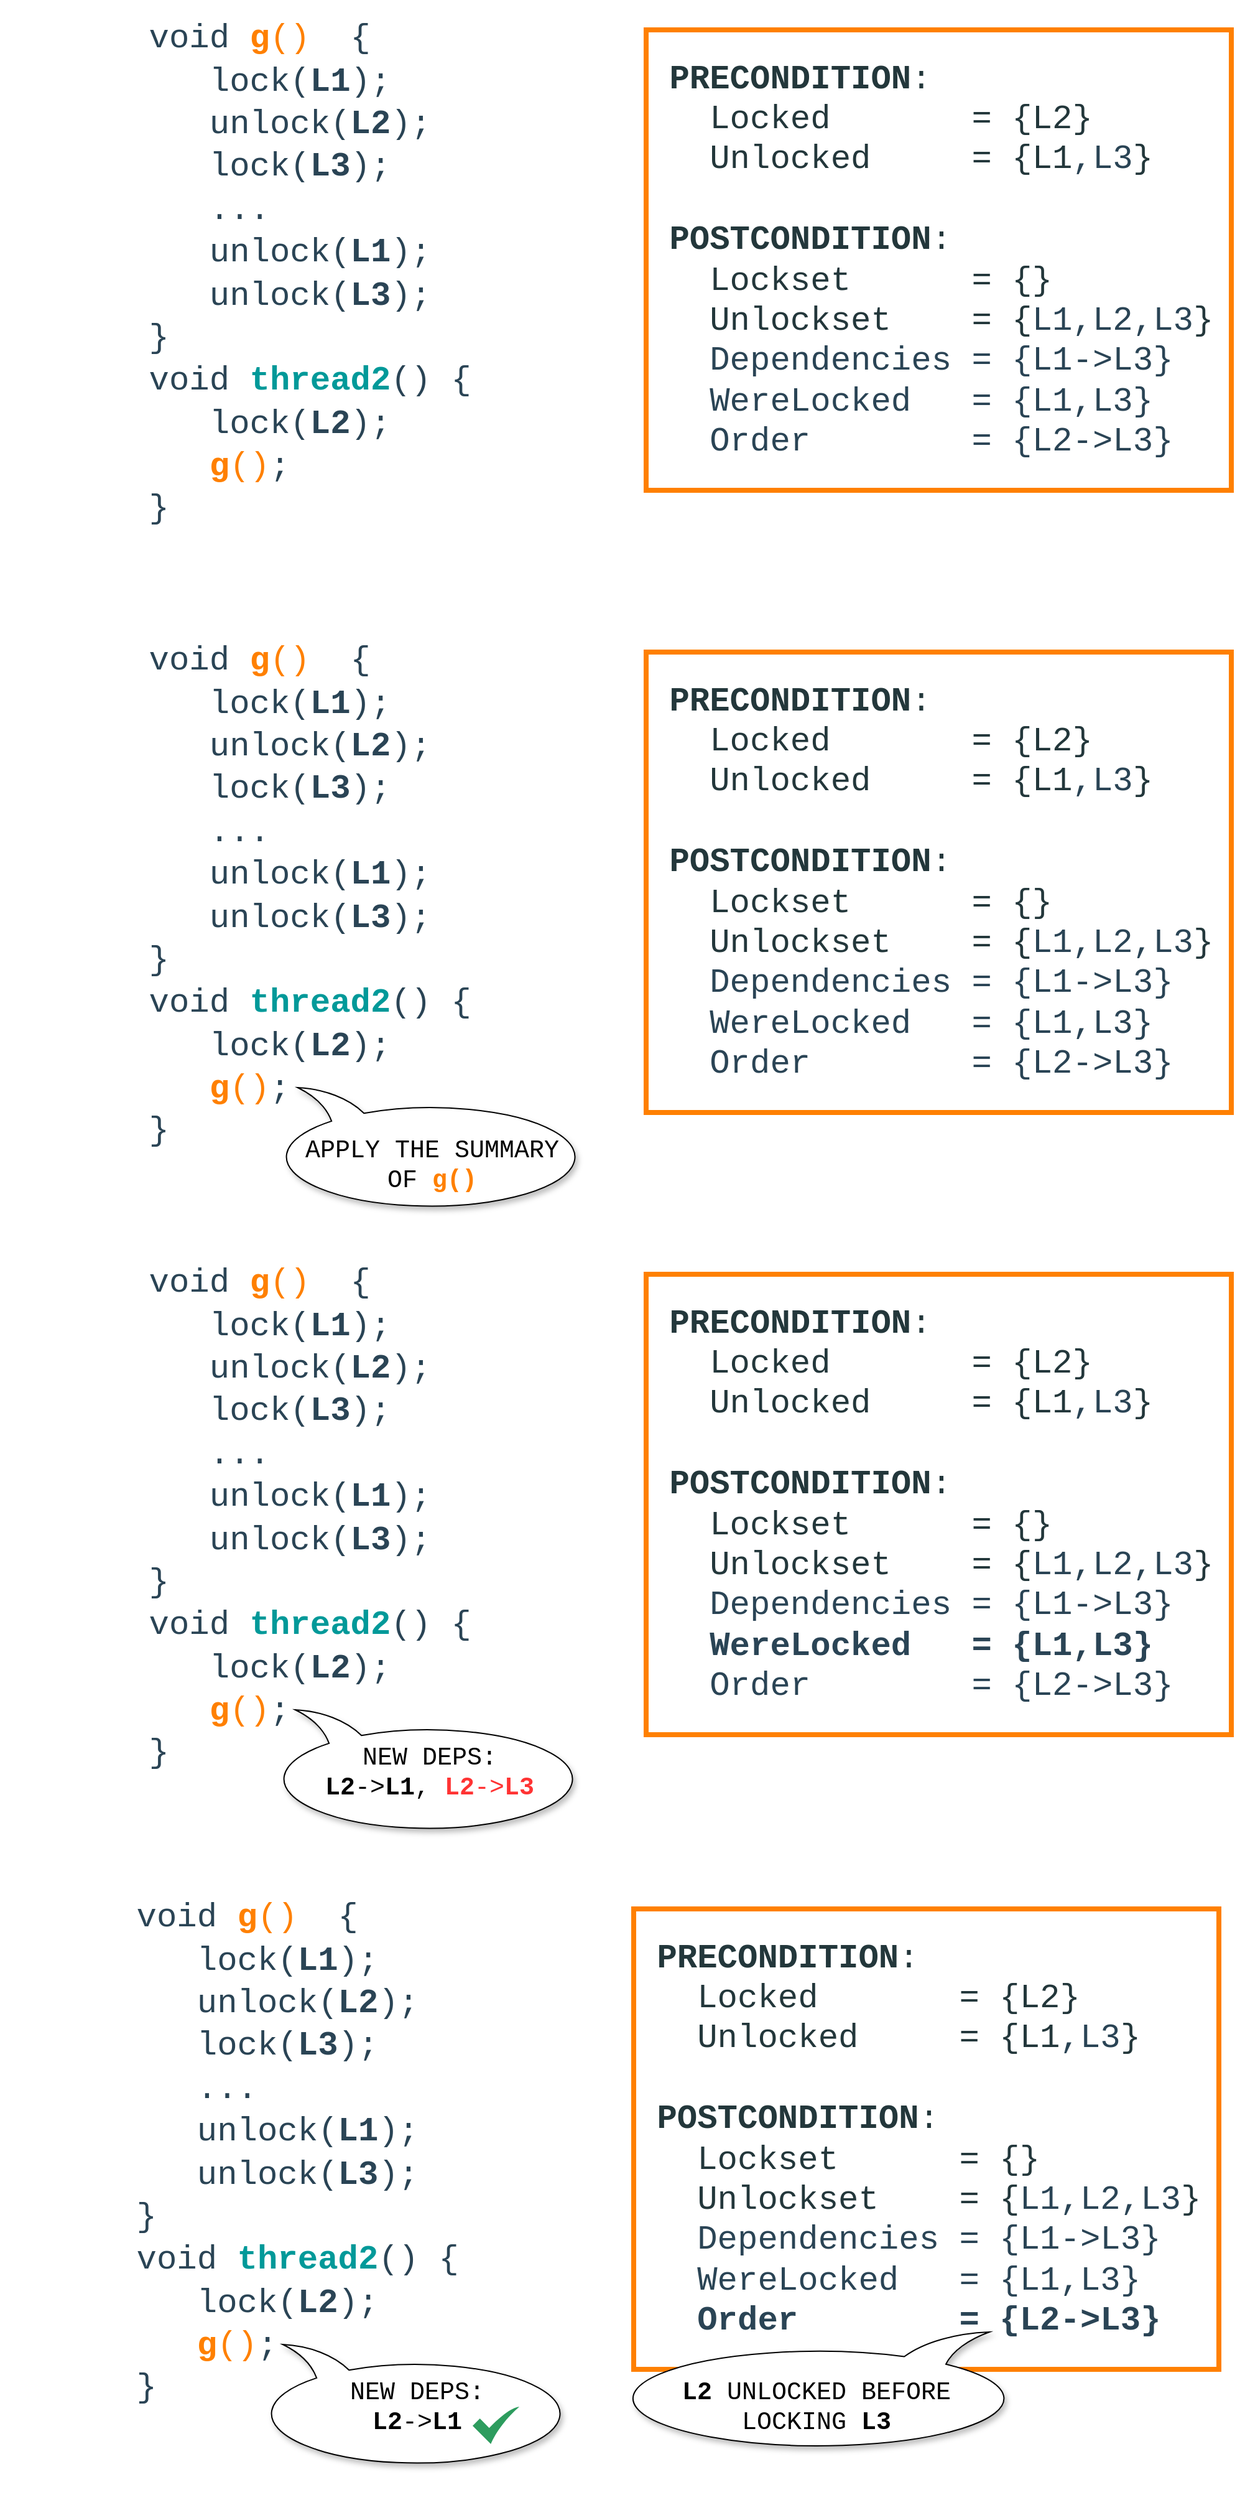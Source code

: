 <mxfile version="13.0.3" type="device" pages="2"><diagram id="2nriDscpzu6Kbw3YHhSp" name="Page-1"><mxGraphModel dx="-77" dy="-883" grid="1" gridSize="10" guides="1" tooltips="1" connect="1" arrows="1" fold="1" page="1" pageScale="1" pageWidth="1169" pageHeight="827" math="0" shadow="0"><root><mxCell id="0"/><mxCell id="1" parent="0"/><mxCell id="FksEBIwwqME8UgoBN9FU-1" value="" style="group" parent="1" vertex="1" connectable="0"><mxGeometry x="1210" y="1670" width="990" height="484" as="geometry"/></mxCell><mxCell id="FksEBIwwqME8UgoBN9FU-2" value="" style="rounded=0;whiteSpace=wrap;html=1;fillColor=#ffffff;strokeColor=none;" parent="FksEBIwwqME8UgoBN9FU-1" vertex="1"><mxGeometry width="990" height="484" as="geometry"/></mxCell><mxCell id="FksEBIwwqME8UgoBN9FU-3" value="&lt;p style=&quot;line-height: 250%&quot;&gt;&lt;/p&gt;&lt;div style=&quot;text-align: left ; font-size: 27px&quot;&gt;&lt;font face=&quot;Courier New&quot;&gt;&lt;font color=&quot;#2a4455&quot;&gt;void &lt;/font&gt;&lt;font color=&quot;#ff8000&quot;&gt;&lt;b&gt;g&lt;/b&gt;()&lt;/font&gt;&lt;font color=&quot;#2a4455&quot;&gt;&amp;nbsp;&amp;nbsp;&lt;/font&gt;&lt;span style=&quot;color: rgb(42 , 68 , 85)&quot;&gt;{&lt;/span&gt;&lt;/font&gt;&lt;/div&gt;&lt;div style=&quot;text-align: left ; font-size: 27px&quot;&gt;&lt;font face=&quot;Courier New&quot; color=&quot;#2a4455&quot;&gt;&amp;nbsp; &amp;nbsp;lock(&lt;b&gt;L1&lt;/b&gt;);&lt;/font&gt;&lt;/div&gt;&lt;div style=&quot;text-align: left ; font-size: 27px&quot;&gt;&lt;span style=&quot;font-family: &amp;#34;courier new&amp;#34;&quot;&gt;&lt;font color=&quot;#2a4455&quot;&gt;&amp;nbsp; &amp;nbsp;unlock(&lt;b&gt;L2&lt;/b&gt;);&lt;/font&gt;&lt;/span&gt;&lt;/div&gt;&lt;div style=&quot;text-align: left ; font-size: 27px&quot;&gt;&lt;span style=&quot;font-family: &amp;#34;courier new&amp;#34;&quot;&gt;&lt;font color=&quot;#2a4455&quot;&gt;&amp;nbsp; &amp;nbsp;lock(&lt;b&gt;L3&lt;/b&gt;);&lt;/font&gt;&lt;/span&gt;&lt;/div&gt;&lt;div style=&quot;text-align: left ; font-size: 27px&quot;&gt;&lt;span style=&quot;font-family: &amp;#34;courier new&amp;#34;&quot;&gt;&lt;font color=&quot;#2a4455&quot;&gt;&amp;nbsp; &amp;nbsp;...&lt;/font&gt;&lt;/span&gt;&lt;/div&gt;&lt;div style=&quot;text-align: left ; font-size: 27px&quot;&gt;&lt;span style=&quot;font-family: &amp;#34;courier new&amp;#34;&quot;&gt;&lt;font color=&quot;#2a4455&quot;&gt;&amp;nbsp; &amp;nbsp;unlock(&lt;b&gt;L1&lt;/b&gt;);&lt;/font&gt;&lt;/span&gt;&lt;/div&gt;&lt;div style=&quot;text-align: left ; font-size: 27px&quot;&gt;&lt;span style=&quot;font-family: &amp;#34;courier new&amp;#34;&quot;&gt;&lt;font color=&quot;#2a4455&quot;&gt;&amp;nbsp; &amp;nbsp;unlock(&lt;b&gt;L3&lt;/b&gt;);&amp;nbsp;&lt;/font&gt;&lt;/span&gt;&lt;/div&gt;&lt;div style=&quot;text-align: left ; font-size: 27px&quot;&gt;&lt;span&gt;&lt;font face=&quot;Courier New&quot; color=&quot;#2a4455&quot;&gt;}&amp;nbsp;&lt;/font&gt;&lt;/span&gt;&lt;/div&gt;&lt;div style=&quot;text-align: left ; font-size: 27px&quot;&gt;&lt;font face=&quot;Courier New&quot;&gt;&lt;font color=&quot;#2a4455&quot;&gt;void &lt;/font&gt;&lt;b&gt;&lt;font color=&quot;#019999&quot;&gt;thread2&lt;/font&gt;&lt;/b&gt;&lt;font color=&quot;#2a4455&quot;&gt;() {&lt;/font&gt;&lt;/font&gt;&lt;span style=&quot;color: rgb(42 , 68 , 85) ; font-family: &amp;#34;courier new&amp;#34;&quot;&gt;&amp;nbsp;&lt;/span&gt;&lt;/div&gt;&lt;div style=&quot;text-align: left ; font-size: 27px&quot;&gt;&lt;font color=&quot;#2a4455&quot;&gt;&lt;font face=&quot;Courier New&quot;&gt;&amp;nbsp; &amp;nbsp;lock(&lt;b&gt;L2&lt;/b&gt;);&lt;/font&gt;&lt;span style=&quot;font-family: &amp;#34;courier new&amp;#34;&quot;&gt;&amp;nbsp;&lt;/span&gt;&lt;/font&gt;&lt;/div&gt;&lt;div style=&quot;text-align: left ; font-size: 27px&quot;&gt;&lt;span style=&quot;font-family: &amp;#34;courier new&amp;#34;&quot;&gt;&lt;font color=&quot;#2a4455&quot;&gt;&amp;nbsp; &amp;nbsp;&lt;/font&gt;&lt;font color=&quot;#ff8000&quot;&gt;&lt;b&gt;g&lt;/b&gt;()&lt;/font&gt;&lt;font color=&quot;#2a4455&quot;&gt;;&amp;nbsp;&lt;/font&gt;&lt;/span&gt;&lt;/div&gt;&lt;div style=&quot;text-align: left ; font-size: 27px&quot;&gt;&lt;span&gt;&lt;font face=&quot;Courier New&quot; color=&quot;#2a4455&quot;&gt;}&lt;/font&gt;&lt;/span&gt;&lt;/div&gt;&lt;p&gt;&lt;/p&gt;" style="rounded=1;whiteSpace=wrap;html=1;arcSize=6;fillColor=none;strokeColor=none;" parent="FksEBIwwqME8UgoBN9FU-1" vertex="1"><mxGeometry y="116.5" width="495" height="177" as="geometry"/></mxCell><mxCell id="FksEBIwwqME8UgoBN9FU-4" value="&lt;font&gt;&lt;font style=&quot;font-size: 27px&quot; face=&quot;Courier New&quot;&gt;&lt;b style=&quot;color: rgb(35 , 55 , 59)&quot;&gt;&amp;nbsp;PRECONDITION&lt;/b&gt;&lt;font color=&quot;#23373b&quot;&gt;:&lt;/font&gt;&lt;br&gt;&lt;font color=&quot;#23373b&quot;&gt;&amp;nbsp; &amp;nbsp;Locked&amp;nbsp; &amp;nbsp; &amp;nbsp; &amp;nbsp;= {L2}&lt;/font&gt;&lt;br&gt;&lt;font color=&quot;#23373b&quot;&gt;&amp;nbsp; &amp;nbsp;Unlocked&amp;nbsp; &amp;nbsp; &amp;nbsp;= {L1&lt;/font&gt;&lt;font color=&quot;#2a4455&quot;&gt;,L3&lt;/font&gt;&lt;font color=&quot;#23373b&quot;&gt;}&lt;/font&gt;&lt;br&gt;&lt;br&gt;&lt;b style=&quot;color: rgb(35 , 55 , 59)&quot;&gt;&amp;nbsp;POSTCONDITION&lt;/b&gt;&lt;font color=&quot;#23373b&quot;&gt;:&lt;/font&gt;&lt;br&gt;&lt;font color=&quot;#23373b&quot;&gt;&amp;nbsp; &amp;nbsp;Lockset&amp;nbsp; &amp;nbsp; &amp;nbsp; = {&lt;/font&gt;&lt;/font&gt;&lt;font style=&quot;font-size: 27px&quot; face=&quot;Courier New&quot;&gt;&lt;font color=&quot;#23373b&quot;&gt;}&amp;nbsp;&lt;/font&gt;&lt;br&gt;&lt;font color=&quot;#23373b&quot;&gt;&amp;nbsp; &amp;nbsp;Unlockset&amp;nbsp; &amp;nbsp;&amp;nbsp;&lt;/font&gt;&lt;/font&gt;&lt;font style=&quot;font-size: 27px&quot; face=&quot;Courier New&quot;&gt;&lt;font color=&quot;#23373b&quot;&gt;= {&lt;/font&gt;&lt;/font&gt;&lt;span style=&quot;font-size: 27px ; font-family: &amp;#34;courier new&amp;#34;&quot;&gt;&lt;font color=&quot;#2a4455&quot;&gt;L1,L2,L3&lt;/font&gt;&lt;/span&gt;&lt;font face=&quot;Courier New&quot;&gt;&lt;font style=&quot;font-size: 27px&quot; color=&quot;#23373b&quot;&gt;}&lt;br&gt;&lt;/font&gt;&lt;/font&gt;&lt;font face=&quot;Courier New&quot;&gt;&lt;font color=&quot;#23373b&quot; style=&quot;font-size: 27px&quot;&gt;&amp;nbsp; &amp;nbsp;&lt;/font&gt;&lt;font color=&quot;#2a4455&quot;&gt;&lt;font style=&quot;font-size: 27px&quot;&gt;Dependencies&amp;nbsp;&lt;/font&gt;&lt;font style=&quot;font-size: 27px&quot;&gt;=&amp;nbsp;&lt;/font&gt;&lt;span style=&quot;font-size: 27px&quot;&gt;{L1-&amp;gt;&lt;/span&gt;&lt;span style=&quot;font-size: 27px&quot;&gt;L3}&lt;/span&gt;&lt;/font&gt;&lt;/font&gt;&lt;font color=&quot;#23373b&quot; face=&quot;Courier New&quot; style=&quot;font-size: 27px&quot;&gt;&amp;nbsp;&lt;/font&gt;&lt;font face=&quot;Courier New&quot;&gt;&lt;font style=&quot;font-size: 27px&quot; color=&quot;#23373b&quot;&gt;&lt;br&gt;&amp;nbsp; &amp;nbsp;&lt;/font&gt;&lt;font style=&quot;font-size: 27px&quot; color=&quot;#2a4455&quot;&gt;WereLocked&amp;nbsp; &amp;nbsp;= {L1,L3}&lt;br&gt;&amp;nbsp; &amp;nbsp;Order&amp;nbsp; &amp;nbsp; &amp;nbsp; &amp;nbsp; = {L2-&amp;gt;L3}&amp;nbsp;&lt;/font&gt;&lt;br&gt;&lt;/font&gt;&lt;/font&gt;" style="rounded=0;whiteSpace=wrap;html=1;strokeColor=#FF8000;fillColor=none;align=left;strokeWidth=4;" parent="FksEBIwwqME8UgoBN9FU-1" vertex="1"><mxGeometry x="509.5" y="10" width="470.5" height="370" as="geometry"/></mxCell><mxCell id="FksEBIwwqME8UgoBN9FU-5" value="" style="shape=image;html=1;verticalAlign=top;verticalLabelPosition=bottom;labelBackgroundColor=#ffffff;imageAspect=0;aspect=fixed;image=https://cdn3.iconfinder.com/data/icons/flat-actions-icons-9/512/Tick_Mark-128.png;strokeColor=#000000;fillColor=#ffffff;" parent="1" vertex="1"><mxGeometry x="1488" y="3563" width="42" height="42" as="geometry"/></mxCell><mxCell id="FksEBIwwqME8UgoBN9FU-6" value="" style="group" parent="1" vertex="1" connectable="0"><mxGeometry x="1210" y="2170" width="990" height="484" as="geometry"/></mxCell><mxCell id="FksEBIwwqME8UgoBN9FU-7" value="" style="group" parent="FksEBIwwqME8UgoBN9FU-6" vertex="1" connectable="0"><mxGeometry width="990" height="484" as="geometry"/></mxCell><mxCell id="FksEBIwwqME8UgoBN9FU-8" value="" style="rounded=0;whiteSpace=wrap;html=1;fillColor=#ffffff;strokeColor=none;" parent="FksEBIwwqME8UgoBN9FU-7" vertex="1"><mxGeometry width="990" height="484" as="geometry"/></mxCell><mxCell id="FksEBIwwqME8UgoBN9FU-9" value="&lt;p style=&quot;line-height: 250%&quot;&gt;&lt;/p&gt;&lt;div style=&quot;text-align: left ; font-size: 27px&quot;&gt;&lt;font face=&quot;Courier New&quot;&gt;&lt;font color=&quot;#2a4455&quot;&gt;void &lt;/font&gt;&lt;font color=&quot;#ff8000&quot;&gt;&lt;b&gt;g&lt;/b&gt;()&lt;/font&gt;&lt;font color=&quot;#2a4455&quot;&gt;&amp;nbsp;&amp;nbsp;&lt;/font&gt;&lt;span style=&quot;color: rgb(42 , 68 , 85)&quot;&gt;{&lt;/span&gt;&lt;/font&gt;&lt;/div&gt;&lt;div style=&quot;text-align: left ; font-size: 27px&quot;&gt;&lt;font face=&quot;Courier New&quot; color=&quot;#2a4455&quot;&gt;&amp;nbsp; &amp;nbsp;lock(&lt;b&gt;L1&lt;/b&gt;);&lt;/font&gt;&lt;/div&gt;&lt;div style=&quot;text-align: left ; font-size: 27px&quot;&gt;&lt;span style=&quot;font-family: &amp;#34;courier new&amp;#34;&quot;&gt;&lt;font color=&quot;#2a4455&quot;&gt;&amp;nbsp; &amp;nbsp;unlock(&lt;b&gt;L2&lt;/b&gt;);&lt;/font&gt;&lt;/span&gt;&lt;/div&gt;&lt;div style=&quot;text-align: left ; font-size: 27px&quot;&gt;&lt;span style=&quot;font-family: &amp;#34;courier new&amp;#34;&quot;&gt;&lt;font color=&quot;#2a4455&quot;&gt;&amp;nbsp; &amp;nbsp;lock(&lt;b&gt;L3&lt;/b&gt;);&lt;/font&gt;&lt;/span&gt;&lt;/div&gt;&lt;div style=&quot;text-align: left ; font-size: 27px&quot;&gt;&lt;span style=&quot;font-family: &amp;#34;courier new&amp;#34;&quot;&gt;&lt;font color=&quot;#2a4455&quot;&gt;&amp;nbsp; &amp;nbsp;...&lt;/font&gt;&lt;/span&gt;&lt;/div&gt;&lt;div style=&quot;text-align: left ; font-size: 27px&quot;&gt;&lt;span style=&quot;font-family: &amp;#34;courier new&amp;#34;&quot;&gt;&lt;font color=&quot;#2a4455&quot;&gt;&amp;nbsp; &amp;nbsp;unlock(&lt;b&gt;L1&lt;/b&gt;);&lt;/font&gt;&lt;/span&gt;&lt;/div&gt;&lt;div style=&quot;text-align: left ; font-size: 27px&quot;&gt;&lt;span style=&quot;font-family: &amp;#34;courier new&amp;#34;&quot;&gt;&lt;font color=&quot;#2a4455&quot;&gt;&amp;nbsp; &amp;nbsp;unlock(&lt;b&gt;L3&lt;/b&gt;);&amp;nbsp;&lt;/font&gt;&lt;/span&gt;&lt;/div&gt;&lt;div style=&quot;text-align: left ; font-size: 27px&quot;&gt;&lt;span&gt;&lt;font face=&quot;Courier New&quot; color=&quot;#2a4455&quot;&gt;}&amp;nbsp;&lt;/font&gt;&lt;/span&gt;&lt;/div&gt;&lt;div style=&quot;text-align: left ; font-size: 27px&quot;&gt;&lt;font face=&quot;Courier New&quot;&gt;&lt;font color=&quot;#2a4455&quot;&gt;void &lt;/font&gt;&lt;b&gt;&lt;font color=&quot;#019999&quot;&gt;thread2&lt;/font&gt;&lt;/b&gt;&lt;font color=&quot;#2a4455&quot;&gt;() {&lt;/font&gt;&lt;/font&gt;&lt;span style=&quot;color: rgb(42 , 68 , 85) ; font-family: &amp;#34;courier new&amp;#34;&quot;&gt;&amp;nbsp;&lt;/span&gt;&lt;/div&gt;&lt;div style=&quot;text-align: left ; font-size: 27px&quot;&gt;&lt;font color=&quot;#2a4455&quot;&gt;&lt;font face=&quot;Courier New&quot;&gt;&amp;nbsp; &amp;nbsp;lock(&lt;b&gt;L2&lt;/b&gt;);&lt;/font&gt;&lt;span style=&quot;font-family: &amp;#34;courier new&amp;#34;&quot;&gt;&amp;nbsp;&lt;/span&gt;&lt;/font&gt;&lt;/div&gt;&lt;div style=&quot;text-align: left ; font-size: 27px&quot;&gt;&lt;span style=&quot;font-family: &amp;#34;courier new&amp;#34;&quot;&gt;&lt;font color=&quot;#2a4455&quot;&gt;&amp;nbsp; &amp;nbsp;&lt;/font&gt;&lt;font color=&quot;#ff8000&quot;&gt;&lt;b&gt;g&lt;/b&gt;()&lt;/font&gt;&lt;font color=&quot;#2a4455&quot;&gt;;&amp;nbsp;&lt;/font&gt;&lt;/span&gt;&lt;/div&gt;&lt;div style=&quot;text-align: left ; font-size: 27px&quot;&gt;&lt;span&gt;&lt;font face=&quot;Courier New&quot; color=&quot;#2a4455&quot;&gt;}&lt;/font&gt;&lt;/span&gt;&lt;/div&gt;&lt;p&gt;&lt;/p&gt;" style="rounded=1;whiteSpace=wrap;html=1;arcSize=6;fillColor=none;strokeColor=none;" parent="FksEBIwwqME8UgoBN9FU-7" vertex="1"><mxGeometry y="116.5" width="495" height="177" as="geometry"/></mxCell><mxCell id="FksEBIwwqME8UgoBN9FU-10" value="&lt;font&gt;&lt;font style=&quot;font-size: 27px&quot; face=&quot;Courier New&quot;&gt;&lt;b style=&quot;color: rgb(35 , 55 , 59)&quot;&gt;&amp;nbsp;PRECONDITION&lt;/b&gt;&lt;font color=&quot;#23373b&quot;&gt;:&lt;/font&gt;&lt;br&gt;&lt;font color=&quot;#23373b&quot;&gt;&amp;nbsp; &amp;nbsp;Locked&amp;nbsp; &amp;nbsp; &amp;nbsp; &amp;nbsp;= {L2}&lt;/font&gt;&lt;br&gt;&lt;font color=&quot;#23373b&quot;&gt;&amp;nbsp; &amp;nbsp;Unlocked&amp;nbsp; &amp;nbsp; &amp;nbsp;= {L1&lt;/font&gt;&lt;font color=&quot;#2a4455&quot;&gt;,L3&lt;/font&gt;&lt;font color=&quot;#23373b&quot;&gt;}&lt;/font&gt;&lt;br&gt;&lt;br&gt;&lt;b style=&quot;color: rgb(35 , 55 , 59)&quot;&gt;&amp;nbsp;POSTCONDITION&lt;/b&gt;&lt;font color=&quot;#23373b&quot;&gt;:&lt;/font&gt;&lt;br&gt;&lt;font color=&quot;#23373b&quot;&gt;&amp;nbsp; &amp;nbsp;Lockset&amp;nbsp; &amp;nbsp; &amp;nbsp; = {&lt;/font&gt;&lt;/font&gt;&lt;font style=&quot;font-size: 27px&quot; face=&quot;Courier New&quot;&gt;&lt;font color=&quot;#23373b&quot;&gt;}&amp;nbsp;&lt;/font&gt;&lt;br&gt;&lt;font color=&quot;#23373b&quot;&gt;&amp;nbsp; &amp;nbsp;Unlockset&amp;nbsp; &amp;nbsp;&amp;nbsp;&lt;/font&gt;&lt;/font&gt;&lt;font style=&quot;font-size: 27px&quot; face=&quot;Courier New&quot;&gt;&lt;font color=&quot;#23373b&quot;&gt;= {&lt;/font&gt;&lt;/font&gt;&lt;span style=&quot;font-size: 27px ; font-family: &amp;#34;courier new&amp;#34;&quot;&gt;&lt;font color=&quot;#2a4455&quot;&gt;L1,L2,L3&lt;/font&gt;&lt;/span&gt;&lt;font face=&quot;Courier New&quot;&gt;&lt;font style=&quot;font-size: 27px&quot; color=&quot;#23373b&quot;&gt;}&lt;br&gt;&lt;/font&gt;&lt;/font&gt;&lt;font face=&quot;Courier New&quot;&gt;&lt;font color=&quot;#23373b&quot; style=&quot;font-size: 27px&quot;&gt;&amp;nbsp; &amp;nbsp;&lt;/font&gt;&lt;font color=&quot;#2a4455&quot;&gt;&lt;font style=&quot;font-size: 27px&quot;&gt;Dependencies&amp;nbsp;&lt;/font&gt;&lt;font style=&quot;font-size: 27px&quot;&gt;=&amp;nbsp;&lt;/font&gt;&lt;span style=&quot;font-size: 27px&quot;&gt;{L1-&amp;gt;&lt;/span&gt;&lt;span style=&quot;font-size: 27px&quot;&gt;L3}&lt;/span&gt;&lt;/font&gt;&lt;/font&gt;&lt;font color=&quot;#23373b&quot; face=&quot;Courier New&quot; style=&quot;font-size: 27px&quot;&gt;&amp;nbsp;&lt;/font&gt;&lt;font face=&quot;Courier New&quot;&gt;&lt;font style=&quot;font-size: 27px&quot; color=&quot;#23373b&quot;&gt;&lt;br&gt;&amp;nbsp; &amp;nbsp;&lt;/font&gt;&lt;font style=&quot;font-size: 27px&quot; color=&quot;#2a4455&quot;&gt;WereLocked&amp;nbsp; &amp;nbsp;= {L1,L3}&lt;br&gt;&amp;nbsp; &amp;nbsp;Order&amp;nbsp; &amp;nbsp; &amp;nbsp; &amp;nbsp; = {L2-&amp;gt;L3}&amp;nbsp;&lt;/font&gt;&lt;br&gt;&lt;/font&gt;&lt;/font&gt;" style="rounded=0;whiteSpace=wrap;html=1;strokeColor=#FF8000;fillColor=none;align=left;strokeWidth=4;" parent="FksEBIwwqME8UgoBN9FU-7" vertex="1"><mxGeometry x="509.5" y="10" width="470.5" height="370" as="geometry"/></mxCell><mxCell id="FksEBIwwqME8UgoBN9FU-11" value="&lt;font face=&quot;Courier New&quot;&gt;&lt;span style=&quot;font-size: 20px&quot;&gt;&lt;br&gt;APPLY THE SUMMARY OF&amp;nbsp;&lt;b&gt;&lt;font color=&quot;#ff8000&quot;&gt;g()&lt;/font&gt;&lt;/b&gt;&lt;br&gt;&lt;/span&gt;&lt;/font&gt;" style="whiteSpace=wrap;html=1;shape=mxgraph.basic.oval_callout;rotation=0;flipH=0;flipV=1;align=center;verticalAlign=middle;shadow=1;" parent="FksEBIwwqME8UgoBN9FU-6" vertex="1"><mxGeometry x="208" y="360" width="259" height="100" as="geometry"/></mxCell><mxCell id="FksEBIwwqME8UgoBN9FU-12" value="" style="group" parent="1" vertex="1" connectable="0"><mxGeometry x="1210" y="2670" width="990" height="484" as="geometry"/></mxCell><mxCell id="FksEBIwwqME8UgoBN9FU-13" value="" style="group" parent="FksEBIwwqME8UgoBN9FU-12" vertex="1" connectable="0"><mxGeometry width="990" height="484" as="geometry"/></mxCell><mxCell id="FksEBIwwqME8UgoBN9FU-14" value="" style="rounded=0;whiteSpace=wrap;html=1;fillColor=#ffffff;strokeColor=none;" parent="FksEBIwwqME8UgoBN9FU-13" vertex="1"><mxGeometry width="990" height="484" as="geometry"/></mxCell><mxCell id="FksEBIwwqME8UgoBN9FU-15" value="&lt;p style=&quot;line-height: 250%&quot;&gt;&lt;/p&gt;&lt;div style=&quot;text-align: left ; font-size: 27px&quot;&gt;&lt;font face=&quot;Courier New&quot;&gt;&lt;font color=&quot;#2a4455&quot;&gt;void &lt;/font&gt;&lt;font color=&quot;#ff8000&quot;&gt;&lt;b&gt;g&lt;/b&gt;()&lt;/font&gt;&lt;font color=&quot;#2a4455&quot;&gt;&amp;nbsp;&amp;nbsp;&lt;/font&gt;&lt;span style=&quot;color: rgb(42 , 68 , 85)&quot;&gt;{&lt;/span&gt;&lt;/font&gt;&lt;/div&gt;&lt;div style=&quot;text-align: left ; font-size: 27px&quot;&gt;&lt;font face=&quot;Courier New&quot; color=&quot;#2a4455&quot;&gt;&amp;nbsp; &amp;nbsp;lock(&lt;b&gt;L1&lt;/b&gt;);&lt;/font&gt;&lt;/div&gt;&lt;div style=&quot;text-align: left ; font-size: 27px&quot;&gt;&lt;span style=&quot;font-family: &amp;#34;courier new&amp;#34;&quot;&gt;&lt;font color=&quot;#2a4455&quot;&gt;&amp;nbsp; &amp;nbsp;unlock(&lt;b&gt;L2&lt;/b&gt;);&lt;/font&gt;&lt;/span&gt;&lt;/div&gt;&lt;div style=&quot;text-align: left ; font-size: 27px&quot;&gt;&lt;span style=&quot;font-family: &amp;#34;courier new&amp;#34;&quot;&gt;&lt;font color=&quot;#2a4455&quot;&gt;&amp;nbsp; &amp;nbsp;lock(&lt;b&gt;L3&lt;/b&gt;);&lt;/font&gt;&lt;/span&gt;&lt;/div&gt;&lt;div style=&quot;text-align: left ; font-size: 27px&quot;&gt;&lt;span style=&quot;font-family: &amp;#34;courier new&amp;#34;&quot;&gt;&lt;font color=&quot;#2a4455&quot;&gt;&amp;nbsp; &amp;nbsp;...&lt;/font&gt;&lt;/span&gt;&lt;/div&gt;&lt;div style=&quot;text-align: left ; font-size: 27px&quot;&gt;&lt;span style=&quot;font-family: &amp;#34;courier new&amp;#34;&quot;&gt;&lt;font color=&quot;#2a4455&quot;&gt;&amp;nbsp; &amp;nbsp;unlock(&lt;b&gt;L1&lt;/b&gt;);&lt;/font&gt;&lt;/span&gt;&lt;/div&gt;&lt;div style=&quot;text-align: left ; font-size: 27px&quot;&gt;&lt;span style=&quot;font-family: &amp;#34;courier new&amp;#34;&quot;&gt;&lt;font color=&quot;#2a4455&quot;&gt;&amp;nbsp; &amp;nbsp;unlock(&lt;b&gt;L3&lt;/b&gt;);&amp;nbsp;&lt;/font&gt;&lt;/span&gt;&lt;/div&gt;&lt;div style=&quot;text-align: left ; font-size: 27px&quot;&gt;&lt;span&gt;&lt;font face=&quot;Courier New&quot; color=&quot;#2a4455&quot;&gt;}&amp;nbsp;&lt;/font&gt;&lt;/span&gt;&lt;/div&gt;&lt;div style=&quot;text-align: left ; font-size: 27px&quot;&gt;&lt;font face=&quot;Courier New&quot;&gt;&lt;font color=&quot;#2a4455&quot;&gt;void &lt;/font&gt;&lt;b&gt;&lt;font color=&quot;#019999&quot;&gt;thread2&lt;/font&gt;&lt;/b&gt;&lt;font color=&quot;#2a4455&quot;&gt;() {&lt;/font&gt;&lt;/font&gt;&lt;span style=&quot;color: rgb(42 , 68 , 85) ; font-family: &amp;#34;courier new&amp;#34;&quot;&gt;&amp;nbsp;&lt;/span&gt;&lt;/div&gt;&lt;div style=&quot;text-align: left ; font-size: 27px&quot;&gt;&lt;font color=&quot;#2a4455&quot;&gt;&lt;font face=&quot;Courier New&quot;&gt;&amp;nbsp; &amp;nbsp;lock(&lt;b&gt;L2&lt;/b&gt;);&lt;/font&gt;&lt;span style=&quot;font-family: &amp;#34;courier new&amp;#34;&quot;&gt;&amp;nbsp;&lt;/span&gt;&lt;/font&gt;&lt;/div&gt;&lt;div style=&quot;text-align: left ; font-size: 27px&quot;&gt;&lt;span style=&quot;font-family: &amp;#34;courier new&amp;#34;&quot;&gt;&lt;font color=&quot;#2a4455&quot;&gt;&amp;nbsp; &amp;nbsp;&lt;/font&gt;&lt;font color=&quot;#ff8000&quot;&gt;&lt;b&gt;g&lt;/b&gt;()&lt;/font&gt;&lt;font color=&quot;#2a4455&quot;&gt;;&amp;nbsp;&lt;/font&gt;&lt;/span&gt;&lt;/div&gt;&lt;div style=&quot;text-align: left ; font-size: 27px&quot;&gt;&lt;span&gt;&lt;font face=&quot;Courier New&quot; color=&quot;#2a4455&quot;&gt;}&lt;/font&gt;&lt;/span&gt;&lt;/div&gt;&lt;p&gt;&lt;/p&gt;" style="rounded=1;whiteSpace=wrap;html=1;arcSize=6;fillColor=none;strokeColor=none;" parent="FksEBIwwqME8UgoBN9FU-13" vertex="1"><mxGeometry y="116.5" width="495" height="177" as="geometry"/></mxCell><mxCell id="FksEBIwwqME8UgoBN9FU-16" value="&lt;font&gt;&lt;font style=&quot;font-size: 27px&quot; face=&quot;Courier New&quot;&gt;&lt;b style=&quot;color: rgb(35 , 55 , 59)&quot;&gt;&amp;nbsp;PRECONDITION&lt;/b&gt;&lt;font color=&quot;#23373b&quot;&gt;:&lt;/font&gt;&lt;br&gt;&lt;font color=&quot;#23373b&quot;&gt;&amp;nbsp; &amp;nbsp;Locked&amp;nbsp; &amp;nbsp; &amp;nbsp; &amp;nbsp;= {L2}&lt;/font&gt;&lt;br&gt;&lt;font color=&quot;#23373b&quot;&gt;&amp;nbsp; &amp;nbsp;Unlocked&amp;nbsp; &amp;nbsp; &amp;nbsp;= {L1&lt;/font&gt;&lt;font color=&quot;#2a4455&quot;&gt;,L3&lt;/font&gt;&lt;font color=&quot;#23373b&quot;&gt;}&lt;/font&gt;&lt;br&gt;&lt;br&gt;&lt;b style=&quot;color: rgb(35 , 55 , 59)&quot;&gt;&amp;nbsp;POSTCONDITION&lt;/b&gt;&lt;font color=&quot;#23373b&quot;&gt;:&lt;/font&gt;&lt;br&gt;&lt;font color=&quot;#23373b&quot;&gt;&amp;nbsp; &amp;nbsp;Lockset&amp;nbsp; &amp;nbsp; &amp;nbsp; = {&lt;/font&gt;&lt;/font&gt;&lt;font style=&quot;font-size: 27px&quot; face=&quot;Courier New&quot;&gt;&lt;font color=&quot;#23373b&quot;&gt;}&amp;nbsp;&lt;/font&gt;&lt;br&gt;&lt;font color=&quot;#23373b&quot;&gt;&amp;nbsp; &amp;nbsp;Unlockset&amp;nbsp; &amp;nbsp;&amp;nbsp;&lt;/font&gt;&lt;/font&gt;&lt;font style=&quot;font-size: 27px&quot; face=&quot;Courier New&quot;&gt;&lt;font color=&quot;#23373b&quot;&gt;= {&lt;/font&gt;&lt;/font&gt;&lt;span style=&quot;font-size: 27px ; font-family: &amp;#34;courier new&amp;#34;&quot;&gt;&lt;font color=&quot;#2a4455&quot;&gt;L1,L2,L3&lt;/font&gt;&lt;/span&gt;&lt;font face=&quot;Courier New&quot;&gt;&lt;font style=&quot;font-size: 27px&quot; color=&quot;#23373b&quot;&gt;}&lt;br&gt;&lt;/font&gt;&lt;/font&gt;&lt;font face=&quot;Courier New&quot;&gt;&lt;font color=&quot;#23373b&quot; style=&quot;font-size: 27px&quot;&gt;&amp;nbsp; &amp;nbsp;&lt;/font&gt;&lt;font color=&quot;#2a4455&quot;&gt;&lt;font style=&quot;font-size: 27px&quot;&gt;Dependencies&amp;nbsp;&lt;/font&gt;&lt;font style=&quot;font-size: 27px&quot;&gt;=&amp;nbsp;&lt;/font&gt;&lt;span style=&quot;font-size: 27px&quot;&gt;{L1-&amp;gt;&lt;/span&gt;&lt;span style=&quot;font-size: 27px&quot;&gt;L3}&lt;/span&gt;&lt;/font&gt;&lt;/font&gt;&lt;font color=&quot;#23373b&quot; face=&quot;Courier New&quot; style=&quot;font-size: 27px&quot;&gt;&amp;nbsp;&lt;/font&gt;&lt;font face=&quot;Courier New&quot;&gt;&lt;font style=&quot;font-size: 27px&quot; color=&quot;#23373b&quot;&gt;&lt;br&gt;&amp;nbsp; &amp;nbsp;&lt;/font&gt;&lt;font style=&quot;font-size: 27px&quot; color=&quot;#2a4455&quot;&gt;&lt;b&gt;WereLocked&amp;nbsp; &amp;nbsp;= {L1,L3}&lt;/b&gt;&lt;br&gt;&amp;nbsp; &amp;nbsp;Order&amp;nbsp; &amp;nbsp; &amp;nbsp; &amp;nbsp; = {L2-&amp;gt;L3}&amp;nbsp;&lt;/font&gt;&lt;br&gt;&lt;/font&gt;&lt;/font&gt;" style="rounded=0;whiteSpace=wrap;html=1;strokeColor=#FF8000;fillColor=none;align=left;strokeWidth=4;" parent="FksEBIwwqME8UgoBN9FU-13" vertex="1"><mxGeometry x="509.5" y="10" width="470.5" height="370" as="geometry"/></mxCell><mxCell id="FksEBIwwqME8UgoBN9FU-17" value="&lt;font face=&quot;Courier New&quot;&gt;&lt;span style=&quot;font-size: 20px&quot;&gt;NEW DEPS:&lt;br&gt;&lt;b&gt;L2&lt;/b&gt;-&amp;gt;&lt;b&gt;L1&lt;/b&gt;, &lt;b&gt;&lt;font color=&quot;#ff3333&quot;&gt;L2&lt;/font&gt;&lt;/b&gt;&lt;font color=&quot;#ff3333&quot;&gt;-&amp;gt;&lt;/font&gt;&lt;b&gt;&lt;font color=&quot;#ff3333&quot;&gt;L3&lt;/font&gt;&lt;/b&gt;&lt;br&gt;&lt;/span&gt;&lt;/font&gt;" style="whiteSpace=wrap;html=1;shape=mxgraph.basic.oval_callout;rotation=0;flipH=0;flipV=1;align=center;verticalAlign=middle;shadow=1;" parent="FksEBIwwqME8UgoBN9FU-12" vertex="1"><mxGeometry x="206" y="360" width="259" height="100" as="geometry"/></mxCell><mxCell id="FksEBIwwqME8UgoBN9FU-18" value="" style="group" parent="1" vertex="1" connectable="0"><mxGeometry x="1200" y="3180" width="990" height="484" as="geometry"/></mxCell><mxCell id="FksEBIwwqME8UgoBN9FU-19" value="" style="group" parent="FksEBIwwqME8UgoBN9FU-18" vertex="1" connectable="0"><mxGeometry width="990" height="484" as="geometry"/></mxCell><mxCell id="FksEBIwwqME8UgoBN9FU-20" value="" style="rounded=0;whiteSpace=wrap;html=1;fillColor=#ffffff;strokeColor=none;" parent="FksEBIwwqME8UgoBN9FU-19" vertex="1"><mxGeometry width="990" height="484" as="geometry"/></mxCell><mxCell id="FksEBIwwqME8UgoBN9FU-21" value="&lt;p style=&quot;line-height: 250%&quot;&gt;&lt;/p&gt;&lt;div style=&quot;text-align: left ; font-size: 27px&quot;&gt;&lt;font face=&quot;Courier New&quot;&gt;&lt;font color=&quot;#2a4455&quot;&gt;void &lt;/font&gt;&lt;font color=&quot;#ff8000&quot;&gt;&lt;b&gt;g&lt;/b&gt;()&lt;/font&gt;&lt;font color=&quot;#2a4455&quot;&gt;&amp;nbsp;&amp;nbsp;&lt;/font&gt;&lt;span style=&quot;color: rgb(42 , 68 , 85)&quot;&gt;{&lt;/span&gt;&lt;/font&gt;&lt;/div&gt;&lt;div style=&quot;text-align: left ; font-size: 27px&quot;&gt;&lt;font face=&quot;Courier New&quot; color=&quot;#2a4455&quot;&gt;&amp;nbsp; &amp;nbsp;lock(&lt;b&gt;L1&lt;/b&gt;);&lt;/font&gt;&lt;/div&gt;&lt;div style=&quot;text-align: left ; font-size: 27px&quot;&gt;&lt;span style=&quot;font-family: &amp;#34;courier new&amp;#34;&quot;&gt;&lt;font color=&quot;#2a4455&quot;&gt;&amp;nbsp; &amp;nbsp;unlock(&lt;b&gt;L2&lt;/b&gt;);&lt;/font&gt;&lt;/span&gt;&lt;/div&gt;&lt;div style=&quot;text-align: left ; font-size: 27px&quot;&gt;&lt;span style=&quot;font-family: &amp;#34;courier new&amp;#34;&quot;&gt;&lt;font color=&quot;#2a4455&quot;&gt;&amp;nbsp; &amp;nbsp;lock(&lt;b&gt;L3&lt;/b&gt;);&lt;/font&gt;&lt;/span&gt;&lt;/div&gt;&lt;div style=&quot;text-align: left ; font-size: 27px&quot;&gt;&lt;span style=&quot;font-family: &amp;#34;courier new&amp;#34;&quot;&gt;&lt;font color=&quot;#2a4455&quot;&gt;&amp;nbsp; &amp;nbsp;...&lt;/font&gt;&lt;/span&gt;&lt;/div&gt;&lt;div style=&quot;text-align: left ; font-size: 27px&quot;&gt;&lt;span style=&quot;font-family: &amp;#34;courier new&amp;#34;&quot;&gt;&lt;font color=&quot;#2a4455&quot;&gt;&amp;nbsp; &amp;nbsp;unlock(&lt;b&gt;L1&lt;/b&gt;);&lt;/font&gt;&lt;/span&gt;&lt;/div&gt;&lt;div style=&quot;text-align: left ; font-size: 27px&quot;&gt;&lt;span style=&quot;font-family: &amp;#34;courier new&amp;#34;&quot;&gt;&lt;font color=&quot;#2a4455&quot;&gt;&amp;nbsp; &amp;nbsp;unlock(&lt;b&gt;L3&lt;/b&gt;);&amp;nbsp;&lt;/font&gt;&lt;/span&gt;&lt;/div&gt;&lt;div style=&quot;text-align: left ; font-size: 27px&quot;&gt;&lt;span&gt;&lt;font face=&quot;Courier New&quot; color=&quot;#2a4455&quot;&gt;}&amp;nbsp;&lt;/font&gt;&lt;/span&gt;&lt;/div&gt;&lt;div style=&quot;text-align: left ; font-size: 27px&quot;&gt;&lt;font face=&quot;Courier New&quot;&gt;&lt;font color=&quot;#2a4455&quot;&gt;void &lt;/font&gt;&lt;b&gt;&lt;font color=&quot;#019999&quot;&gt;thread2&lt;/font&gt;&lt;/b&gt;&lt;font color=&quot;#2a4455&quot;&gt;() {&lt;/font&gt;&lt;/font&gt;&lt;span style=&quot;color: rgb(42 , 68 , 85) ; font-family: &amp;#34;courier new&amp;#34;&quot;&gt;&amp;nbsp;&lt;/span&gt;&lt;/div&gt;&lt;div style=&quot;text-align: left ; font-size: 27px&quot;&gt;&lt;font color=&quot;#2a4455&quot;&gt;&lt;font face=&quot;Courier New&quot;&gt;&amp;nbsp; &amp;nbsp;lock(&lt;b&gt;L2&lt;/b&gt;);&lt;/font&gt;&lt;span style=&quot;font-family: &amp;#34;courier new&amp;#34;&quot;&gt;&amp;nbsp;&lt;/span&gt;&lt;/font&gt;&lt;/div&gt;&lt;div style=&quot;text-align: left ; font-size: 27px&quot;&gt;&lt;span style=&quot;font-family: &amp;#34;courier new&amp;#34;&quot;&gt;&lt;font color=&quot;#2a4455&quot;&gt;&amp;nbsp; &amp;nbsp;&lt;/font&gt;&lt;font color=&quot;#ff8000&quot;&gt;&lt;b&gt;g&lt;/b&gt;()&lt;/font&gt;&lt;font color=&quot;#2a4455&quot;&gt;;&amp;nbsp;&lt;/font&gt;&lt;/span&gt;&lt;/div&gt;&lt;div style=&quot;text-align: left ; font-size: 27px&quot;&gt;&lt;span&gt;&lt;font face=&quot;Courier New&quot; color=&quot;#2a4455&quot;&gt;}&lt;/font&gt;&lt;/span&gt;&lt;/div&gt;&lt;p&gt;&lt;/p&gt;" style="rounded=1;whiteSpace=wrap;html=1;arcSize=6;fillColor=none;strokeColor=none;" parent="FksEBIwwqME8UgoBN9FU-19" vertex="1"><mxGeometry y="116.5" width="495" height="177" as="geometry"/></mxCell><mxCell id="FksEBIwwqME8UgoBN9FU-22" value="&lt;font&gt;&lt;font style=&quot;font-size: 27px&quot; face=&quot;Courier New&quot;&gt;&lt;b style=&quot;color: rgb(35 , 55 , 59)&quot;&gt;&amp;nbsp;PRECONDITION&lt;/b&gt;&lt;font color=&quot;#23373b&quot;&gt;:&lt;/font&gt;&lt;br&gt;&lt;font color=&quot;#23373b&quot;&gt;&amp;nbsp; &amp;nbsp;Locked&amp;nbsp; &amp;nbsp; &amp;nbsp; &amp;nbsp;= {L2}&lt;/font&gt;&lt;br&gt;&lt;font color=&quot;#23373b&quot;&gt;&amp;nbsp; &amp;nbsp;Unlocked&amp;nbsp; &amp;nbsp; &amp;nbsp;= {L1&lt;/font&gt;&lt;font color=&quot;#2a4455&quot;&gt;,L3&lt;/font&gt;&lt;font color=&quot;#23373b&quot;&gt;}&lt;/font&gt;&lt;br&gt;&lt;br&gt;&lt;b style=&quot;color: rgb(35 , 55 , 59)&quot;&gt;&amp;nbsp;POSTCONDITION&lt;/b&gt;&lt;font color=&quot;#23373b&quot;&gt;:&lt;/font&gt;&lt;br&gt;&lt;font color=&quot;#23373b&quot;&gt;&amp;nbsp; &amp;nbsp;Lockset&amp;nbsp; &amp;nbsp; &amp;nbsp; = {&lt;/font&gt;&lt;/font&gt;&lt;font style=&quot;font-size: 27px&quot; face=&quot;Courier New&quot;&gt;&lt;font color=&quot;#23373b&quot;&gt;}&amp;nbsp;&lt;/font&gt;&lt;br&gt;&lt;font color=&quot;#23373b&quot;&gt;&amp;nbsp; &amp;nbsp;Unlockset&amp;nbsp; &amp;nbsp;&amp;nbsp;&lt;/font&gt;&lt;/font&gt;&lt;font style=&quot;font-size: 27px&quot; face=&quot;Courier New&quot;&gt;&lt;font color=&quot;#23373b&quot;&gt;= {&lt;/font&gt;&lt;/font&gt;&lt;span style=&quot;font-size: 27px ; font-family: &amp;#34;courier new&amp;#34;&quot;&gt;&lt;font color=&quot;#2a4455&quot;&gt;L1,L2,L3&lt;/font&gt;&lt;/span&gt;&lt;font face=&quot;Courier New&quot;&gt;&lt;font style=&quot;font-size: 27px&quot; color=&quot;#23373b&quot;&gt;}&lt;br&gt;&lt;/font&gt;&lt;/font&gt;&lt;font face=&quot;Courier New&quot;&gt;&lt;font color=&quot;#23373b&quot; style=&quot;font-size: 27px&quot;&gt;&amp;nbsp; &amp;nbsp;&lt;/font&gt;&lt;font color=&quot;#2a4455&quot;&gt;&lt;font style=&quot;font-size: 27px&quot;&gt;Dependencies&amp;nbsp;&lt;/font&gt;&lt;font style=&quot;font-size: 27px&quot;&gt;=&amp;nbsp;&lt;/font&gt;&lt;span style=&quot;font-size: 27px&quot;&gt;{L1-&amp;gt;&lt;/span&gt;&lt;span style=&quot;font-size: 27px&quot;&gt;L3}&lt;/span&gt;&lt;/font&gt;&lt;/font&gt;&lt;font color=&quot;#23373b&quot; face=&quot;Courier New&quot; style=&quot;font-size: 27px&quot;&gt;&amp;nbsp;&lt;/font&gt;&lt;font face=&quot;Courier New&quot;&gt;&lt;font style=&quot;font-size: 27px&quot; color=&quot;#23373b&quot;&gt;&lt;br&gt;&amp;nbsp; &amp;nbsp;&lt;/font&gt;&lt;font style=&quot;font-size: 27px&quot; color=&quot;#2a4455&quot;&gt;WereLocked&amp;nbsp; &amp;nbsp;= {L1,L3}&lt;br&gt;&amp;nbsp; &amp;nbsp;&lt;b&gt;Order&amp;nbsp; &amp;nbsp; &amp;nbsp; &amp;nbsp; = {L2-&amp;gt;L3}&lt;/b&gt;&amp;nbsp;&lt;/font&gt;&lt;br&gt;&lt;/font&gt;&lt;/font&gt;" style="rounded=0;whiteSpace=wrap;html=1;strokeColor=#FF8000;fillColor=none;align=left;strokeWidth=4;" parent="FksEBIwwqME8UgoBN9FU-19" vertex="1"><mxGeometry x="509.5" y="10" width="470.5" height="370" as="geometry"/></mxCell><mxCell id="FksEBIwwqME8UgoBN9FU-23" value="&lt;font face=&quot;Courier New&quot;&gt;&lt;span style=&quot;font-size: 20px&quot;&gt;NEW DEPS:&lt;br&gt;&lt;b&gt;L2&lt;/b&gt;-&amp;gt;&lt;b&gt;L1&lt;/b&gt;&lt;br&gt;&lt;/span&gt;&lt;/font&gt;" style="whiteSpace=wrap;html=1;shape=mxgraph.basic.oval_callout;rotation=0;flipH=0;flipV=1;align=center;verticalAlign=middle;shadow=1;" parent="FksEBIwwqME8UgoBN9FU-18" vertex="1"><mxGeometry x="206" y="360" width="259" height="100" as="geometry"/></mxCell><mxCell id="FksEBIwwqME8UgoBN9FU-24" value="&lt;font face=&quot;Courier New&quot;&gt;&lt;span style=&quot;font-size: 20px&quot;&gt;&lt;b&gt;&lt;br&gt;L2&lt;/b&gt;&amp;nbsp;UNLOCKED BEFORE LOCKING&amp;nbsp;&lt;b&gt;L3&lt;/b&gt;&lt;/span&gt;&lt;/font&gt;" style="whiteSpace=wrap;html=1;shape=mxgraph.basic.oval_callout;rotation=0;flipH=1;flipV=1;align=center;verticalAlign=middle;shadow=1;" parent="FksEBIwwqME8UgoBN9FU-18" vertex="1"><mxGeometry x="490" y="350" width="333" height="96" as="geometry"/></mxCell><mxCell id="tgwFl_Y8xjwb3UO8cpAB-1" value="" style="html=1;aspect=fixed;strokeColor=none;shadow=0;align=center;verticalAlign=top;fillColor=#2D9C5E;shape=mxgraph.gcp2.check" vertex="1" parent="FksEBIwwqME8UgoBN9FU-18"><mxGeometry x="380" y="410" width="37.5" height="30" as="geometry"/></mxCell></root></mxGraphModel></diagram><diagram id="2FZxqUszwWk1gtQxCORY" name="Page-2"><mxGraphModel dx="265" dy="-1567" grid="1" gridSize="10" guides="1" tooltips="1" connect="1" arrows="1" fold="1" page="1" pageScale="1" pageWidth="827" pageHeight="1169" math="0" shadow="0"><root><mxCell id="2LASecJT-7idu1xie_U2-0"/><mxCell id="2LASecJT-7idu1xie_U2-1" parent="2LASecJT-7idu1xie_U2-0"/><mxCell id="15itiH0U-NRU7tVLZ6-m-1" value="&lt;p style=&quot;line-height: 250%&quot;&gt;&lt;/p&gt;&lt;div style=&quot;text-align: left ; font-size: 27px&quot;&gt;&lt;font face=&quot;Courier New&quot;&gt;&lt;font color=&quot;#2a4455&quot;&gt;void &lt;/font&gt;f()&lt;font color=&quot;#2a4455&quot;&gt;&amp;nbsp;&amp;nbsp;&lt;/font&gt;&lt;span&gt;{&lt;/span&gt;&lt;/font&gt;&lt;/div&gt;&lt;div style=&quot;text-align: left ; font-size: 27px&quot;&gt;&lt;font face=&quot;Courier New&quot; color=&quot;#2a4455&quot;&gt;&amp;nbsp; &amp;nbsp;lock(&lt;b&gt;L&lt;/b&gt;);&lt;/font&gt;&lt;/div&gt;&lt;div style=&quot;text-align: left ; font-size: 27px&quot;&gt;&lt;span style=&quot;font-family: &amp;#34;courier new&amp;#34;&quot;&gt;&lt;font color=&quot;#2a4455&quot;&gt;&amp;nbsp; &amp;nbsp;...&lt;/font&gt;&lt;/span&gt;&lt;/div&gt;&lt;div style=&quot;text-align: left ; font-size: 27px&quot;&gt;&lt;span style=&quot;font-family: &amp;#34;courier new&amp;#34;&quot;&gt;&lt;font color=&quot;#2a4455&quot;&gt;&amp;nbsp; &amp;nbsp;unlock(&lt;b&gt;L&lt;/b&gt;);&lt;/font&gt;&lt;/span&gt;&lt;span style=&quot;font-family: &amp;#34;courier new&amp;#34;&quot;&gt;&amp;nbsp;&lt;/span&gt;&lt;/div&gt;&lt;div style=&quot;text-align: left ; font-size: 27px&quot;&gt;&lt;span&gt;&lt;font face=&quot;Courier New&quot; color=&quot;#2a4455&quot;&gt;}&amp;nbsp;&lt;/font&gt;&lt;/span&gt;&lt;/div&gt;&lt;div style=&quot;text-align: left ; font-size: 27px&quot;&gt;&lt;span&gt;&lt;font face=&quot;Courier New&quot; color=&quot;#2a4455&quot;&gt;&lt;br&gt;&lt;/font&gt;&lt;/span&gt;&lt;/div&gt;&lt;div style=&quot;text-align: left ; font-size: 27px&quot;&gt;&lt;span&gt;&lt;font face=&quot;Courier New&quot; color=&quot;#2a4455&quot;&gt;&lt;br&gt;&lt;/font&gt;&lt;/span&gt;&lt;/div&gt;&lt;div style=&quot;text-align: left ; font-size: 27px&quot;&gt;&lt;font face=&quot;Courier New&quot;&gt;&lt;font color=&quot;#2a4455&quot;&gt;void &lt;/font&gt;&lt;font color=&quot;#2a4455&quot;&gt;g() {&lt;/font&gt;&lt;/font&gt;&lt;span style=&quot;font-family: &amp;#34;courier new&amp;#34;&quot;&gt;&amp;nbsp;&lt;/span&gt;&lt;/div&gt;&lt;div style=&quot;text-align: left ; font-size: 27px&quot;&gt;&lt;font color=&quot;#2a4455&quot;&gt;&lt;font face=&quot;Courier New&quot;&gt;&amp;nbsp; &amp;nbsp;lock(&lt;b&gt;L1&lt;/b&gt;);&lt;/font&gt;&lt;span style=&quot;font-family: &amp;#34;courier new&amp;#34;&quot;&gt;&amp;nbsp;&lt;/span&gt;&lt;/font&gt;&lt;/div&gt;&lt;div style=&quot;text-align: left ; font-size: 27px&quot;&gt;&lt;span style=&quot;font-family: &amp;#34;courier new&amp;#34;&quot;&gt;&lt;font color=&quot;#2a4455&quot;&gt;&amp;nbsp; &amp;nbsp;h();&lt;/font&gt;&lt;/span&gt;&lt;span style=&quot;color: rgb(42 , 68 , 85) ; font-family: &amp;#34;courier new&amp;#34;&quot;&gt;&amp;nbsp;&amp;nbsp;&lt;/span&gt;&lt;/div&gt;&lt;div style=&quot;text-align: left ; font-size: 27px&quot;&gt;&lt;span&gt;&lt;font face=&quot;Courier New&quot; color=&quot;#2a4455&quot;&gt;}&lt;/font&gt;&lt;/span&gt;&lt;/div&gt;&lt;div style=&quot;text-align: left ; font-size: 27px&quot;&gt;&lt;div&gt;&lt;font face=&quot;Courier New&quot;&gt;&lt;font color=&quot;#2a4455&quot;&gt;void h&lt;/font&gt;&lt;font color=&quot;#2a4455&quot;&gt;() {&lt;/font&gt;&lt;/font&gt;&lt;span style=&quot;font-family: &amp;#34;courier new&amp;#34;&quot;&gt;&amp;nbsp;&lt;/span&gt;&lt;/div&gt;&lt;div&gt;&lt;font color=&quot;#2a4455&quot;&gt;&lt;font face=&quot;Courier New&quot;&gt;&amp;nbsp; &amp;nbsp;unlock(&lt;b&gt;L1&lt;/b&gt;);&lt;/font&gt;&lt;span style=&quot;font-family: &amp;#34;courier new&amp;#34;&quot;&gt;&amp;nbsp;&lt;/span&gt;&lt;/font&gt;&lt;/div&gt;&lt;div&gt;&lt;span style=&quot;font-family: &amp;#34;courier new&amp;#34;&quot;&gt;&lt;font color=&quot;#2a4455&quot;&gt;&amp;nbsp; &amp;nbsp;&lt;/font&gt;&lt;/span&gt;&lt;span style=&quot;font-family: &amp;#34;courier new&amp;#34;&quot;&gt;lock(&lt;/span&gt;&lt;b style=&quot;font-family: &amp;#34;courier new&amp;#34;&quot;&gt;L2&lt;/b&gt;&lt;span style=&quot;font-family: &amp;#34;courier new&amp;#34;&quot;&gt;);&lt;/span&gt;&lt;/div&gt;&lt;div&gt;&lt;span style=&quot;color: rgb(42 , 68 , 85) ; font-family: &amp;#34;courier new&amp;#34;&quot;&gt;}&lt;/span&gt;&lt;br&gt;&lt;/div&gt;&lt;/div&gt;&lt;p&gt;&lt;/p&gt;" style="rounded=1;whiteSpace=wrap;html=1;arcSize=6;fillColor=none;strokeColor=none;" vertex="1" parent="2LASecJT-7idu1xie_U2-1"><mxGeometry x="980" y="2436" width="270" height="504" as="geometry"/></mxCell></root></mxGraphModel></diagram></mxfile>